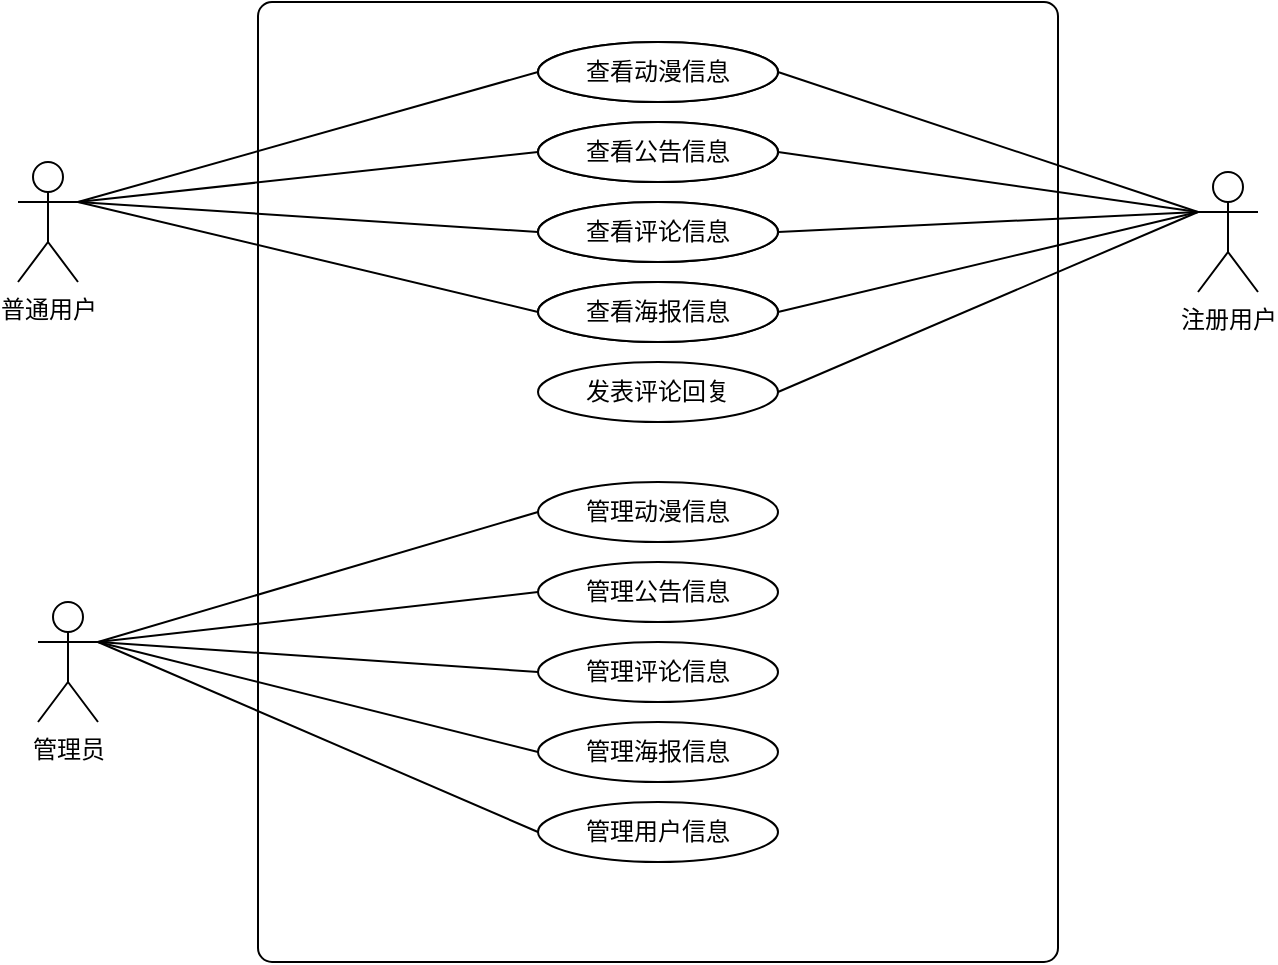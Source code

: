 <mxfile version="17.1.1" type="github">
  <diagram id="rWNuK7VLrS59_Mwxvj3H" name="Page-1">
    <mxGraphModel dx="1038" dy="547" grid="1" gridSize="10" guides="1" tooltips="1" connect="1" arrows="1" fold="1" page="1" pageScale="1" pageWidth="850" pageHeight="1100" math="0" shadow="0">
      <root>
        <mxCell id="0" />
        <mxCell id="1" parent="0" />
        <mxCell id="AiHMYNGSGhyVfVRw-1XM-4" value="" style="rounded=1;whiteSpace=wrap;html=1;absoluteArcSize=1;arcSize=14;strokeWidth=1;fontFamily=Helvetica;fontSize=12;fontColor=default;fillColor=default;" vertex="1" parent="1">
          <mxGeometry x="260" y="80" width="400" height="480" as="geometry" />
        </mxCell>
        <mxCell id="AiHMYNGSGhyVfVRw-1XM-30" style="rounded=0;orthogonalLoop=1;jettySize=auto;html=1;exitX=1;exitY=0.333;exitDx=0;exitDy=0;exitPerimeter=0;entryX=0;entryY=0.5;entryDx=0;entryDy=0;fontFamily=Helvetica;fontSize=12;fontColor=default;endArrow=none;endFill=0;" edge="1" parent="1" source="AiHMYNGSGhyVfVRw-1XM-5" target="AiHMYNGSGhyVfVRw-1XM-26">
          <mxGeometry relative="1" as="geometry" />
        </mxCell>
        <mxCell id="AiHMYNGSGhyVfVRw-1XM-32" style="edgeStyle=none;rounded=0;orthogonalLoop=1;jettySize=auto;html=1;exitX=1;exitY=0.333;exitDx=0;exitDy=0;exitPerimeter=0;entryX=0;entryY=0.5;entryDx=0;entryDy=0;fontFamily=Helvetica;fontSize=12;fontColor=default;endArrow=none;endFill=0;" edge="1" parent="1" source="AiHMYNGSGhyVfVRw-1XM-5" target="AiHMYNGSGhyVfVRw-1XM-28">
          <mxGeometry relative="1" as="geometry" />
        </mxCell>
        <mxCell id="AiHMYNGSGhyVfVRw-1XM-33" style="edgeStyle=none;rounded=0;orthogonalLoop=1;jettySize=auto;html=1;exitX=1;exitY=0.333;exitDx=0;exitDy=0;exitPerimeter=0;entryX=0;entryY=0.5;entryDx=0;entryDy=0;fontFamily=Helvetica;fontSize=12;fontColor=default;endArrow=none;endFill=0;" edge="1" parent="1" source="AiHMYNGSGhyVfVRw-1XM-5" target="AiHMYNGSGhyVfVRw-1XM-29">
          <mxGeometry relative="1" as="geometry" />
        </mxCell>
        <mxCell id="AiHMYNGSGhyVfVRw-1XM-5" value="普通用户" style="shape=umlActor;verticalLabelPosition=bottom;verticalAlign=top;html=1;outlineConnect=0;rounded=1;fontFamily=Helvetica;fontSize=12;fontColor=default;strokeColor=default;strokeWidth=1;fillColor=default;" vertex="1" parent="1">
          <mxGeometry x="140" y="160" width="30" height="60" as="geometry" />
        </mxCell>
        <mxCell id="AiHMYNGSGhyVfVRw-1XM-40" style="edgeStyle=none;shape=connector;rounded=0;orthogonalLoop=1;jettySize=auto;html=1;exitX=1;exitY=0.333;exitDx=0;exitDy=0;exitPerimeter=0;entryX=0;entryY=0.5;entryDx=0;entryDy=0;labelBackgroundColor=default;fontFamily=Helvetica;fontSize=12;fontColor=default;endArrow=none;endFill=0;strokeColor=default;" edge="1" parent="1" source="AiHMYNGSGhyVfVRw-1XM-6" target="AiHMYNGSGhyVfVRw-1XM-21">
          <mxGeometry relative="1" as="geometry" />
        </mxCell>
        <mxCell id="AiHMYNGSGhyVfVRw-1XM-41" style="edgeStyle=none;shape=connector;rounded=0;orthogonalLoop=1;jettySize=auto;html=1;exitX=1;exitY=0.333;exitDx=0;exitDy=0;exitPerimeter=0;entryX=0;entryY=0.5;entryDx=0;entryDy=0;labelBackgroundColor=default;fontFamily=Helvetica;fontSize=12;fontColor=default;endArrow=none;endFill=0;strokeColor=default;" edge="1" parent="1" source="AiHMYNGSGhyVfVRw-1XM-6" target="AiHMYNGSGhyVfVRw-1XM-20">
          <mxGeometry relative="1" as="geometry" />
        </mxCell>
        <mxCell id="AiHMYNGSGhyVfVRw-1XM-42" style="edgeStyle=none;shape=connector;rounded=0;orthogonalLoop=1;jettySize=auto;html=1;exitX=1;exitY=0.333;exitDx=0;exitDy=0;exitPerimeter=0;entryX=0;entryY=0.5;entryDx=0;entryDy=0;labelBackgroundColor=default;fontFamily=Helvetica;fontSize=12;fontColor=default;endArrow=none;endFill=0;strokeColor=default;" edge="1" parent="1" source="AiHMYNGSGhyVfVRw-1XM-6" target="AiHMYNGSGhyVfVRw-1XM-19">
          <mxGeometry relative="1" as="geometry" />
        </mxCell>
        <mxCell id="AiHMYNGSGhyVfVRw-1XM-43" style="edgeStyle=none;shape=connector;rounded=0;orthogonalLoop=1;jettySize=auto;html=1;exitX=1;exitY=0.333;exitDx=0;exitDy=0;exitPerimeter=0;entryX=0;entryY=0.5;entryDx=0;entryDy=0;labelBackgroundColor=default;fontFamily=Helvetica;fontSize=12;fontColor=default;endArrow=none;endFill=0;strokeColor=default;" edge="1" parent="1" source="AiHMYNGSGhyVfVRw-1XM-6" target="AiHMYNGSGhyVfVRw-1XM-22">
          <mxGeometry relative="1" as="geometry" />
        </mxCell>
        <mxCell id="AiHMYNGSGhyVfVRw-1XM-44" style="edgeStyle=none;shape=connector;rounded=0;orthogonalLoop=1;jettySize=auto;html=1;exitX=1;exitY=0.333;exitDx=0;exitDy=0;exitPerimeter=0;entryX=0;entryY=0.5;entryDx=0;entryDy=0;labelBackgroundColor=default;fontFamily=Helvetica;fontSize=12;fontColor=default;endArrow=none;endFill=0;strokeColor=default;" edge="1" parent="1" source="AiHMYNGSGhyVfVRw-1XM-6" target="AiHMYNGSGhyVfVRw-1XM-25">
          <mxGeometry relative="1" as="geometry" />
        </mxCell>
        <mxCell id="AiHMYNGSGhyVfVRw-1XM-6" value="管理员" style="shape=umlActor;verticalLabelPosition=bottom;verticalAlign=top;html=1;outlineConnect=0;rounded=1;fontFamily=Helvetica;fontSize=12;fontColor=default;strokeColor=default;strokeWidth=1;fillColor=default;" vertex="1" parent="1">
          <mxGeometry x="150" y="380" width="30" height="60" as="geometry" />
        </mxCell>
        <mxCell id="AiHMYNGSGhyVfVRw-1XM-34" style="edgeStyle=none;rounded=0;orthogonalLoop=1;jettySize=auto;html=1;exitX=0;exitY=0.333;exitDx=0;exitDy=0;exitPerimeter=0;entryX=1;entryY=0.5;entryDx=0;entryDy=0;fontFamily=Helvetica;fontSize=12;fontColor=default;endArrow=none;endFill=0;" edge="1" parent="1" source="AiHMYNGSGhyVfVRw-1XM-7" target="AiHMYNGSGhyVfVRw-1XM-26">
          <mxGeometry relative="1" as="geometry" />
        </mxCell>
        <mxCell id="AiHMYNGSGhyVfVRw-1XM-35" style="edgeStyle=none;rounded=0;orthogonalLoop=1;jettySize=auto;html=1;exitX=0;exitY=0.333;exitDx=0;exitDy=0;exitPerimeter=0;entryX=1;entryY=0.5;entryDx=0;entryDy=0;fontFamily=Helvetica;fontSize=12;fontColor=default;endArrow=none;endFill=0;" edge="1" parent="1" source="AiHMYNGSGhyVfVRw-1XM-7" target="AiHMYNGSGhyVfVRw-1XM-27">
          <mxGeometry relative="1" as="geometry" />
        </mxCell>
        <mxCell id="AiHMYNGSGhyVfVRw-1XM-36" style="edgeStyle=none;rounded=0;orthogonalLoop=1;jettySize=auto;html=1;exitX=0;exitY=0.333;exitDx=0;exitDy=0;exitPerimeter=0;entryX=1;entryY=0.5;entryDx=0;entryDy=0;fontFamily=Helvetica;fontSize=12;fontColor=default;endArrow=none;endFill=0;" edge="1" parent="1" source="AiHMYNGSGhyVfVRw-1XM-7" target="AiHMYNGSGhyVfVRw-1XM-29">
          <mxGeometry relative="1" as="geometry" />
        </mxCell>
        <mxCell id="AiHMYNGSGhyVfVRw-1XM-37" style="edgeStyle=none;rounded=0;orthogonalLoop=1;jettySize=auto;html=1;exitX=0;exitY=0.333;exitDx=0;exitDy=0;exitPerimeter=0;entryX=1;entryY=0.5;entryDx=0;entryDy=0;fontFamily=Helvetica;fontSize=12;fontColor=default;endArrow=none;endFill=0;" edge="1" parent="1" source="AiHMYNGSGhyVfVRw-1XM-7" target="AiHMYNGSGhyVfVRw-1XM-16">
          <mxGeometry relative="1" as="geometry" />
        </mxCell>
        <mxCell id="AiHMYNGSGhyVfVRw-1XM-38" style="edgeStyle=none;rounded=0;orthogonalLoop=1;jettySize=auto;html=1;exitX=0;exitY=0.333;exitDx=0;exitDy=0;exitPerimeter=0;entryX=1;entryY=0.5;entryDx=0;entryDy=0;fontFamily=Helvetica;fontSize=12;fontColor=default;endArrow=none;endFill=0;" edge="1" parent="1" source="AiHMYNGSGhyVfVRw-1XM-7" target="AiHMYNGSGhyVfVRw-1XM-28">
          <mxGeometry relative="1" as="geometry" />
        </mxCell>
        <mxCell id="AiHMYNGSGhyVfVRw-1XM-7" value="注册用户" style="shape=umlActor;verticalLabelPosition=bottom;verticalAlign=top;html=1;outlineConnect=0;rounded=1;fontFamily=Helvetica;fontSize=12;fontColor=default;strokeColor=default;strokeWidth=1;fillColor=default;" vertex="1" parent="1">
          <mxGeometry x="730" y="165" width="30" height="60" as="geometry" />
        </mxCell>
        <mxCell id="AiHMYNGSGhyVfVRw-1XM-8" value="查看动漫信息" style="ellipse;whiteSpace=wrap;html=1;rounded=1;fontFamily=Helvetica;fontSize=12;fontColor=default;strokeColor=default;strokeWidth=1;fillColor=default;" vertex="1" parent="1">
          <mxGeometry x="400" y="100" width="120" height="30" as="geometry" />
        </mxCell>
        <mxCell id="AiHMYNGSGhyVfVRw-1XM-9" value="查看海报信息" style="ellipse;whiteSpace=wrap;html=1;rounded=1;fontFamily=Helvetica;fontSize=12;fontColor=default;strokeColor=default;strokeWidth=1;fillColor=default;" vertex="1" parent="1">
          <mxGeometry x="400" y="220" width="120" height="30" as="geometry" />
        </mxCell>
        <mxCell id="AiHMYNGSGhyVfVRw-1XM-11" value="查看公告信息" style="ellipse;whiteSpace=wrap;html=1;rounded=1;fontFamily=Helvetica;fontSize=12;fontColor=default;strokeColor=default;strokeWidth=1;fillColor=default;" vertex="1" parent="1">
          <mxGeometry x="400" y="140" width="120" height="30" as="geometry" />
        </mxCell>
        <mxCell id="AiHMYNGSGhyVfVRw-1XM-12" value="查看评论信息" style="ellipse;whiteSpace=wrap;html=1;rounded=1;fontFamily=Helvetica;fontSize=12;fontColor=default;strokeColor=default;strokeWidth=1;fillColor=default;" vertex="1" parent="1">
          <mxGeometry x="400" y="180" width="120" height="30" as="geometry" />
        </mxCell>
        <mxCell id="AiHMYNGSGhyVfVRw-1XM-16" value="发表评论回复" style="ellipse;whiteSpace=wrap;html=1;rounded=1;fontFamily=Helvetica;fontSize=12;fontColor=default;strokeColor=default;strokeWidth=1;fillColor=default;" vertex="1" parent="1">
          <mxGeometry x="400" y="260" width="120" height="30" as="geometry" />
        </mxCell>
        <mxCell id="AiHMYNGSGhyVfVRw-1XM-19" value="管理评论信息" style="ellipse;whiteSpace=wrap;html=1;rounded=1;fontFamily=Helvetica;fontSize=12;fontColor=default;strokeColor=default;strokeWidth=1;fillColor=default;" vertex="1" parent="1">
          <mxGeometry x="400" y="400" width="120" height="30" as="geometry" />
        </mxCell>
        <mxCell id="AiHMYNGSGhyVfVRw-1XM-20" value="管理公告信息" style="ellipse;whiteSpace=wrap;html=1;rounded=1;fontFamily=Helvetica;fontSize=12;fontColor=default;strokeColor=default;strokeWidth=1;fillColor=default;" vertex="1" parent="1">
          <mxGeometry x="400" y="360" width="120" height="30" as="geometry" />
        </mxCell>
        <mxCell id="AiHMYNGSGhyVfVRw-1XM-21" value="管理动漫信息" style="ellipse;whiteSpace=wrap;html=1;rounded=1;fontFamily=Helvetica;fontSize=12;fontColor=default;strokeColor=default;strokeWidth=1;fillColor=default;" vertex="1" parent="1">
          <mxGeometry x="400" y="320" width="120" height="30" as="geometry" />
        </mxCell>
        <mxCell id="AiHMYNGSGhyVfVRw-1XM-22" value="管理海报信息" style="ellipse;whiteSpace=wrap;html=1;rounded=1;fontFamily=Helvetica;fontSize=12;fontColor=default;strokeColor=default;strokeWidth=1;fillColor=default;" vertex="1" parent="1">
          <mxGeometry x="400" y="440" width="120" height="30" as="geometry" />
        </mxCell>
        <mxCell id="AiHMYNGSGhyVfVRw-1XM-25" value="管理用户信息" style="ellipse;whiteSpace=wrap;html=1;rounded=1;fontFamily=Helvetica;fontSize=12;fontColor=default;strokeColor=default;strokeWidth=1;fillColor=default;" vertex="1" parent="1">
          <mxGeometry x="400" y="480" width="120" height="30" as="geometry" />
        </mxCell>
        <mxCell id="AiHMYNGSGhyVfVRw-1XM-26" value="查看动漫信息" style="ellipse;whiteSpace=wrap;html=1;rounded=1;fontFamily=Helvetica;fontSize=12;fontColor=default;strokeColor=default;strokeWidth=1;fillColor=default;" vertex="1" parent="1">
          <mxGeometry x="400" y="100" width="120" height="30" as="geometry" />
        </mxCell>
        <mxCell id="AiHMYNGSGhyVfVRw-1XM-27" value="查看公告信息" style="ellipse;whiteSpace=wrap;html=1;rounded=1;fontFamily=Helvetica;fontSize=12;fontColor=default;strokeColor=default;strokeWidth=1;fillColor=default;" vertex="1" parent="1">
          <mxGeometry x="400" y="140" width="120" height="30" as="geometry" />
        </mxCell>
        <mxCell id="AiHMYNGSGhyVfVRw-1XM-28" value="查看评论信息" style="ellipse;whiteSpace=wrap;html=1;rounded=1;fontFamily=Helvetica;fontSize=12;fontColor=default;strokeColor=default;strokeWidth=1;fillColor=default;" vertex="1" parent="1">
          <mxGeometry x="400" y="180" width="120" height="30" as="geometry" />
        </mxCell>
        <mxCell id="AiHMYNGSGhyVfVRw-1XM-29" value="查看海报信息" style="ellipse;whiteSpace=wrap;html=1;rounded=1;fontFamily=Helvetica;fontSize=12;fontColor=default;strokeColor=default;strokeWidth=1;fillColor=default;" vertex="1" parent="1">
          <mxGeometry x="400" y="220" width="120" height="30" as="geometry" />
        </mxCell>
        <mxCell id="AiHMYNGSGhyVfVRw-1XM-31" style="rounded=0;orthogonalLoop=1;jettySize=auto;html=1;exitX=1;exitY=0.333;exitDx=0;exitDy=0;exitPerimeter=0;entryX=0;entryY=0.5;entryDx=0;entryDy=0;fontFamily=Helvetica;fontSize=12;fontColor=default;endArrow=none;endFill=0;" edge="1" parent="1" source="AiHMYNGSGhyVfVRw-1XM-5" target="AiHMYNGSGhyVfVRw-1XM-27">
          <mxGeometry relative="1" as="geometry">
            <mxPoint x="180" y="190" as="sourcePoint" />
            <mxPoint x="410" y="125" as="targetPoint" />
          </mxGeometry>
        </mxCell>
      </root>
    </mxGraphModel>
  </diagram>
</mxfile>
